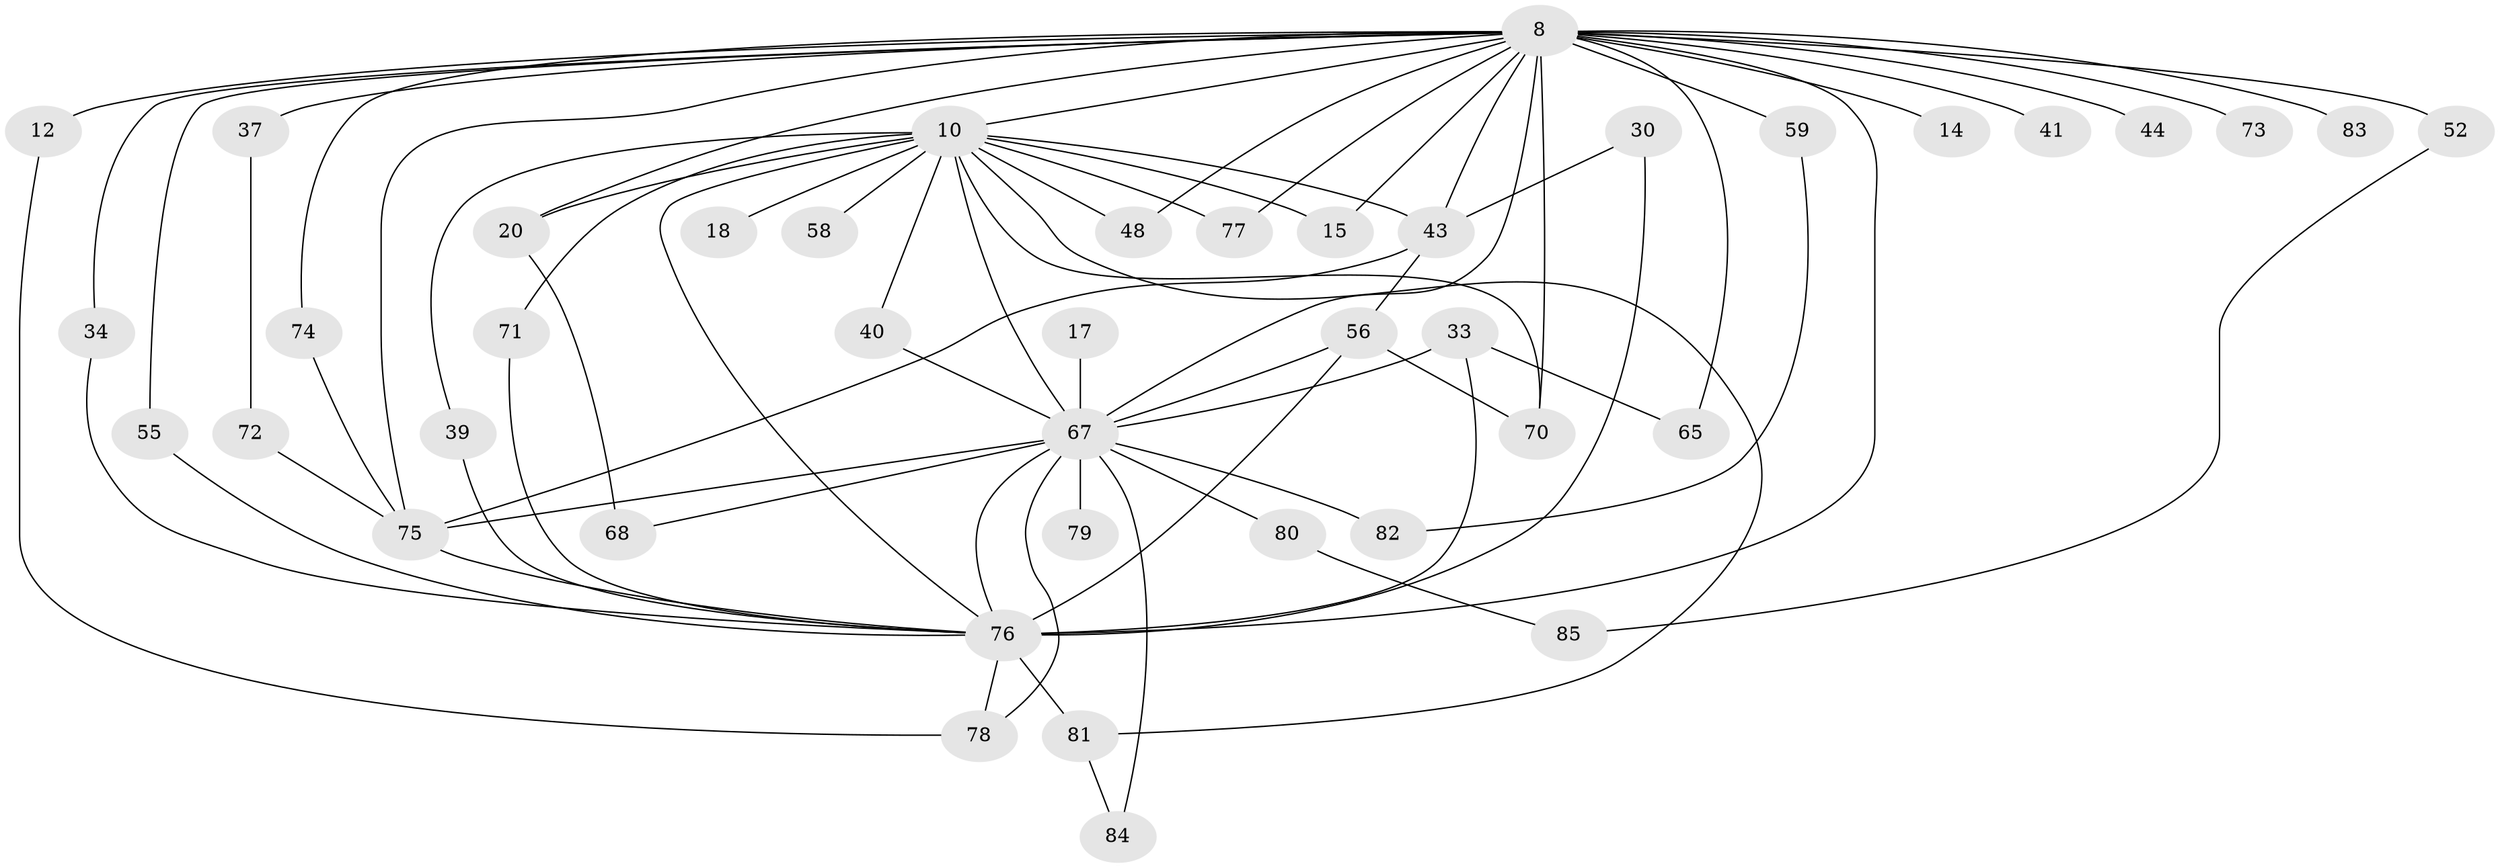 // original degree distribution, {27: 0.011764705882352941, 20: 0.011764705882352941, 19: 0.03529411764705882, 11: 0.011764705882352941, 22: 0.011764705882352941, 17: 0.023529411764705882, 16: 0.011764705882352941, 9: 0.011764705882352941, 3: 0.16470588235294117, 6: 0.011764705882352941, 2: 0.5529411764705883, 4: 0.09411764705882353, 5: 0.047058823529411764}
// Generated by graph-tools (version 1.1) at 2025/48/03/04/25 21:48:26]
// undirected, 42 vertices, 73 edges
graph export_dot {
graph [start="1"]
  node [color=gray90,style=filled];
  8 [super="+3+4"];
  10 [super="+7"];
  12;
  14;
  15;
  17;
  18;
  20 [super="+19"];
  30;
  33 [super="+32"];
  34;
  37 [super="+16"];
  39;
  40;
  41;
  43 [super="+13+36"];
  44;
  48;
  52 [super="+23+50"];
  55;
  56 [super="+21+28+46"];
  58;
  59;
  65;
  67 [super="+6+25"];
  68;
  70 [super="+45"];
  71;
  72;
  73;
  74;
  75 [super="+69+54"];
  76 [super="+66+64+9+61"];
  77;
  78 [super="+49"];
  79;
  80;
  81 [super="+63"];
  82;
  83;
  84;
  85;
  8 -- 10 [weight=8];
  8 -- 14 [weight=2];
  8 -- 41 [weight=2];
  8 -- 48;
  8 -- 59 [weight=2];
  8 -- 65;
  8 -- 77;
  8 -- 67 [weight=10];
  8 -- 12 [weight=2];
  8 -- 44;
  8 -- 52 [weight=4];
  8 -- 37 [weight=2];
  8 -- 70 [weight=2];
  8 -- 73;
  8 -- 74;
  8 -- 76 [weight=16];
  8 -- 15;
  8 -- 83 [weight=2];
  8 -- 20;
  8 -- 34;
  8 -- 43 [weight=3];
  8 -- 55;
  8 -- 75;
  10 -- 15;
  10 -- 18 [weight=2];
  10 -- 39;
  10 -- 58 [weight=2];
  10 -- 70 [weight=2];
  10 -- 71;
  10 -- 77;
  10 -- 81 [weight=2];
  10 -- 40;
  10 -- 48;
  10 -- 76 [weight=7];
  10 -- 67 [weight=4];
  10 -- 43 [weight=2];
  10 -- 20 [weight=2];
  12 -- 78;
  17 -- 67 [weight=2];
  20 -- 68;
  30 -- 76;
  30 -- 43;
  33 -- 65;
  33 -- 76 [weight=3];
  33 -- 67;
  34 -- 76;
  37 -- 72;
  39 -- 76;
  40 -- 67;
  43 -- 56;
  43 -- 75;
  52 -- 85;
  55 -- 76;
  56 -- 76 [weight=2];
  56 -- 67;
  56 -- 70;
  59 -- 82;
  67 -- 68;
  67 -- 75 [weight=5];
  67 -- 76 [weight=5];
  67 -- 78;
  67 -- 79;
  67 -- 80 [weight=2];
  67 -- 82;
  67 -- 84;
  71 -- 76;
  72 -- 75;
  74 -- 75;
  75 -- 76;
  76 -- 81;
  76 -- 78;
  80 -- 85;
  81 -- 84;
}
